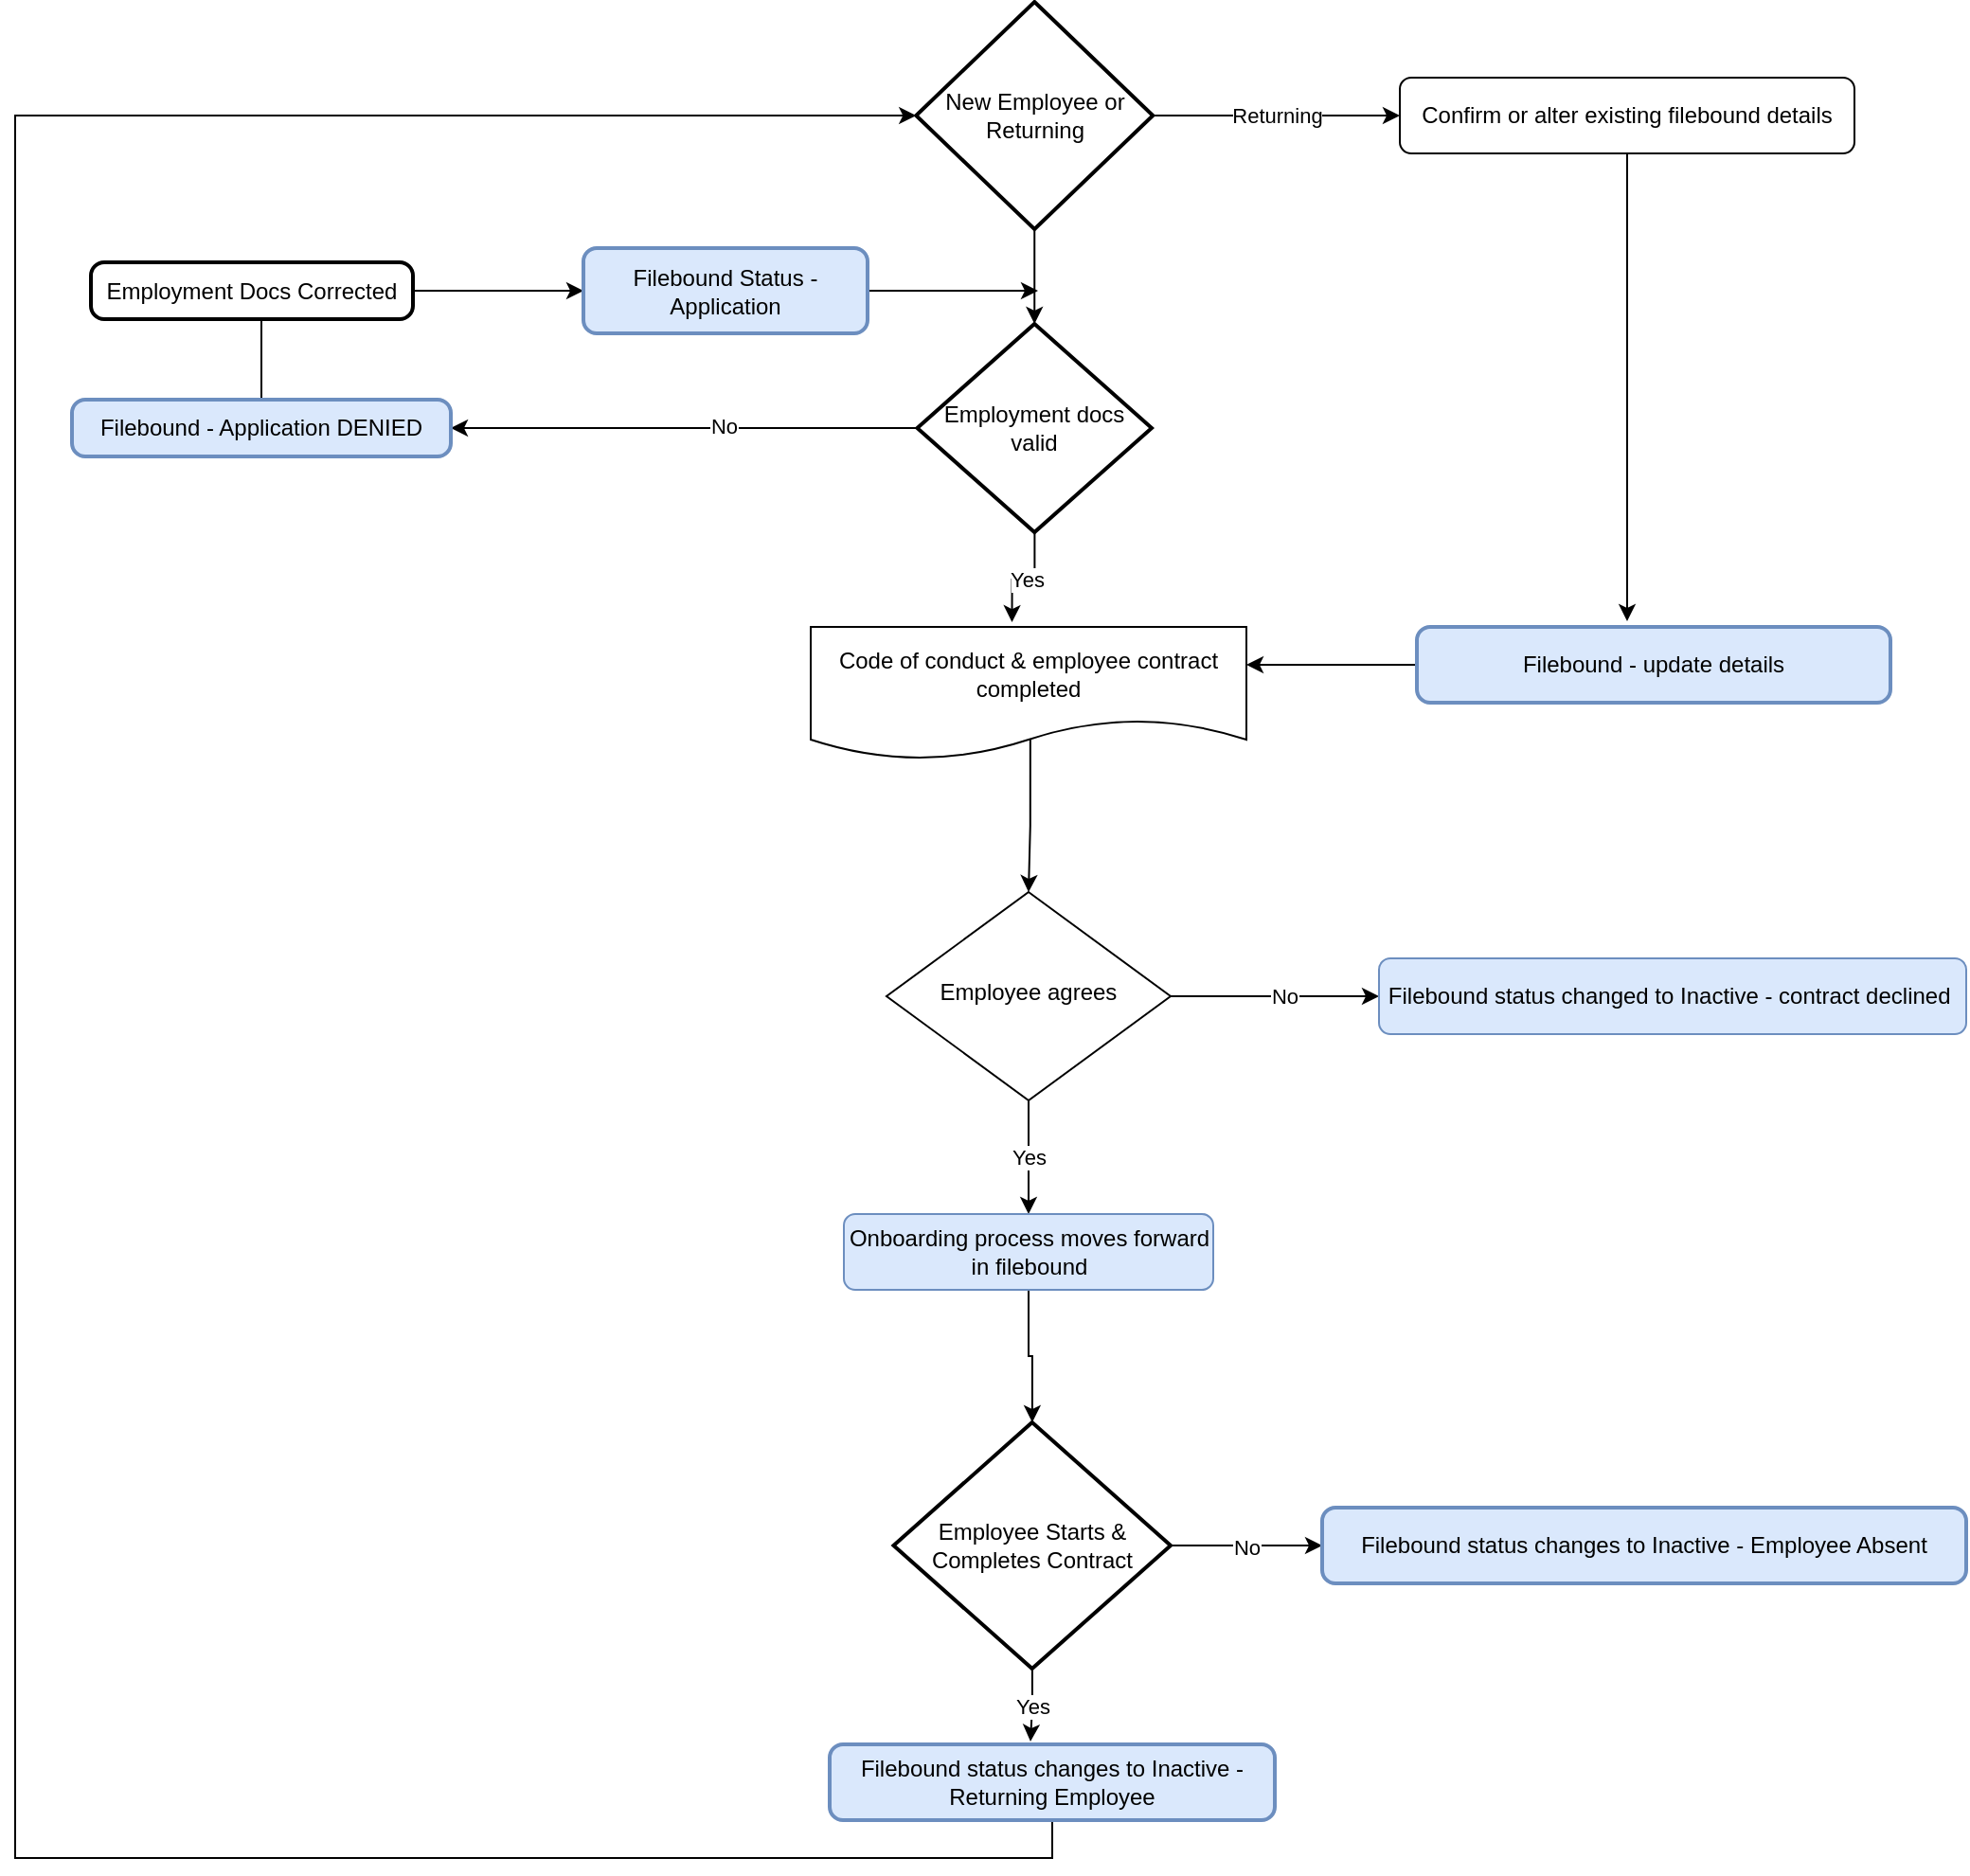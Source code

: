 <mxfile version="14.6.6" type="github">
  <diagram id="C5RBs43oDa-KdzZeNtuy" name="Page-1">
    <mxGraphModel dx="2152" dy="1270" grid="1" gridSize="10" guides="1" tooltips="1" connect="1" arrows="1" fold="1" page="1" pageScale="1" pageWidth="827" pageHeight="1169" math="0" shadow="0">
      <root>
        <mxCell id="WIyWlLk6GJQsqaUBKTNV-0" />
        <mxCell id="WIyWlLk6GJQsqaUBKTNV-1" parent="WIyWlLk6GJQsqaUBKTNV-0" />
        <mxCell id="yUZdv5OSXncJy-r2LeQn-17" value="No" style="edgeStyle=orthogonalEdgeStyle;rounded=0;orthogonalLoop=1;jettySize=auto;html=1;entryX=0;entryY=0.5;entryDx=0;entryDy=0;" edge="1" parent="WIyWlLk6GJQsqaUBKTNV-1" source="WIyWlLk6GJQsqaUBKTNV-10" target="WIyWlLk6GJQsqaUBKTNV-12">
          <mxGeometry x="0.093" relative="1" as="geometry">
            <Array as="points">
              <mxPoint x="940" y="555" />
              <mxPoint x="940" y="555" />
            </Array>
            <mxPoint as="offset" />
          </mxGeometry>
        </mxCell>
        <mxCell id="yUZdv5OSXncJy-r2LeQn-59" value="Yes" style="edgeStyle=orthogonalEdgeStyle;rounded=0;orthogonalLoop=1;jettySize=auto;html=1;entryX=0.5;entryY=0;entryDx=0;entryDy=0;" edge="1" parent="WIyWlLk6GJQsqaUBKTNV-1" source="WIyWlLk6GJQsqaUBKTNV-10" target="yUZdv5OSXncJy-r2LeQn-58">
          <mxGeometry relative="1" as="geometry" />
        </mxCell>
        <mxCell id="WIyWlLk6GJQsqaUBKTNV-10" value="Employee agrees" style="rhombus;whiteSpace=wrap;html=1;shadow=0;fontFamily=Helvetica;fontSize=12;align=center;strokeWidth=1;spacing=6;spacingTop=-4;" parent="WIyWlLk6GJQsqaUBKTNV-1" vertex="1">
          <mxGeometry x="730" y="500" width="150" height="110" as="geometry" />
        </mxCell>
        <mxCell id="yUZdv5OSXncJy-r2LeQn-27" style="edgeStyle=orthogonalEdgeStyle;rounded=0;orthogonalLoop=1;jettySize=auto;html=1;exitX=0.5;exitY=1;exitDx=0;exitDy=0;" edge="1" parent="WIyWlLk6GJQsqaUBKTNV-1" source="yUZdv5OSXncJy-r2LeQn-58" target="yUZdv5OSXncJy-r2LeQn-26">
          <mxGeometry relative="1" as="geometry">
            <mxPoint x="805" y="730" as="sourcePoint" />
          </mxGeometry>
        </mxCell>
        <mxCell id="WIyWlLk6GJQsqaUBKTNV-12" value="Filebound status changed to Inactive - contract declined&amp;nbsp;" style="rounded=1;whiteSpace=wrap;html=1;fontSize=12;glass=0;strokeWidth=1;shadow=0;fillColor=#dae8fc;strokeColor=#6c8ebf;" parent="WIyWlLk6GJQsqaUBKTNV-1" vertex="1">
          <mxGeometry x="990" y="535" width="310" height="40" as="geometry" />
        </mxCell>
        <mxCell id="yUZdv5OSXncJy-r2LeQn-6" style="edgeStyle=orthogonalEdgeStyle;rounded=0;orthogonalLoop=1;jettySize=auto;html=1;entryX=0.5;entryY=0;entryDx=0;entryDy=0;exitX=0.504;exitY=0.839;exitDx=0;exitDy=0;exitPerimeter=0;" edge="1" parent="WIyWlLk6GJQsqaUBKTNV-1" source="yUZdv5OSXncJy-r2LeQn-2" target="WIyWlLk6GJQsqaUBKTNV-10">
          <mxGeometry relative="1" as="geometry" />
        </mxCell>
        <mxCell id="yUZdv5OSXncJy-r2LeQn-2" value="Code of conduct &amp;amp; employee contract completed" style="shape=document;whiteSpace=wrap;html=1;boundedLbl=1;" vertex="1" parent="WIyWlLk6GJQsqaUBKTNV-1">
          <mxGeometry x="690" y="360" width="230" height="70" as="geometry" />
        </mxCell>
        <mxCell id="yUZdv5OSXncJy-r2LeQn-33" value="Returning" style="edgeStyle=orthogonalEdgeStyle;rounded=0;orthogonalLoop=1;jettySize=auto;html=1;entryX=0;entryY=0.5;entryDx=0;entryDy=0;" edge="1" parent="WIyWlLk6GJQsqaUBKTNV-1" source="yUZdv5OSXncJy-r2LeQn-19" target="yUZdv5OSXncJy-r2LeQn-32">
          <mxGeometry relative="1" as="geometry">
            <mxPoint x="900" y="160" as="targetPoint" />
          </mxGeometry>
        </mxCell>
        <mxCell id="yUZdv5OSXncJy-r2LeQn-46" style="edgeStyle=orthogonalEdgeStyle;rounded=0;orthogonalLoop=1;jettySize=auto;html=1;entryX=0.5;entryY=0;entryDx=0;entryDy=0;entryPerimeter=0;" edge="1" parent="WIyWlLk6GJQsqaUBKTNV-1" source="yUZdv5OSXncJy-r2LeQn-19" target="yUZdv5OSXncJy-r2LeQn-42">
          <mxGeometry relative="1" as="geometry" />
        </mxCell>
        <mxCell id="yUZdv5OSXncJy-r2LeQn-19" value="New Employee or Returning" style="strokeWidth=2;html=1;shape=mxgraph.flowchart.decision;whiteSpace=wrap;" vertex="1" parent="WIyWlLk6GJQsqaUBKTNV-1">
          <mxGeometry x="745.63" y="30" width="125" height="120" as="geometry" />
        </mxCell>
        <mxCell id="yUZdv5OSXncJy-r2LeQn-41" style="edgeStyle=orthogonalEdgeStyle;rounded=0;orthogonalLoop=1;jettySize=auto;html=1;entryX=0;entryY=0.5;entryDx=0;entryDy=0;entryPerimeter=0;" edge="1" parent="WIyWlLk6GJQsqaUBKTNV-1" source="yUZdv5OSXncJy-r2LeQn-24" target="yUZdv5OSXncJy-r2LeQn-19">
          <mxGeometry relative="1" as="geometry">
            <mxPoint x="730" y="90" as="targetPoint" />
            <Array as="points">
              <mxPoint x="270" y="1010" />
              <mxPoint x="270" y="90" />
            </Array>
          </mxGeometry>
        </mxCell>
        <mxCell id="yUZdv5OSXncJy-r2LeQn-24" value="Filebound status changes to Inactive - Returning Employee" style="rounded=1;whiteSpace=wrap;html=1;absoluteArcSize=1;arcSize=14;strokeWidth=2;fillColor=#dae8fc;strokeColor=#6c8ebf;" vertex="1" parent="WIyWlLk6GJQsqaUBKTNV-1">
          <mxGeometry x="700" y="950" width="235" height="40" as="geometry" />
        </mxCell>
        <mxCell id="yUZdv5OSXncJy-r2LeQn-28" value="Yes" style="edgeStyle=orthogonalEdgeStyle;rounded=0;orthogonalLoop=1;jettySize=auto;html=1;entryX=0.451;entryY=-0.039;entryDx=0;entryDy=0;entryPerimeter=0;" edge="1" parent="WIyWlLk6GJQsqaUBKTNV-1" source="yUZdv5OSXncJy-r2LeQn-26" target="yUZdv5OSXncJy-r2LeQn-24">
          <mxGeometry relative="1" as="geometry" />
        </mxCell>
        <mxCell id="yUZdv5OSXncJy-r2LeQn-30" value="No" style="edgeStyle=orthogonalEdgeStyle;rounded=0;orthogonalLoop=1;jettySize=auto;html=1;entryX=0;entryY=0.5;entryDx=0;entryDy=0;" edge="1" parent="WIyWlLk6GJQsqaUBKTNV-1" source="yUZdv5OSXncJy-r2LeQn-26">
          <mxGeometry relative="1" as="geometry">
            <mxPoint x="960" y="845" as="targetPoint" />
          </mxGeometry>
        </mxCell>
        <mxCell id="yUZdv5OSXncJy-r2LeQn-26" value="Employee Starts &amp;amp; Completes Contract&lt;br&gt;" style="strokeWidth=2;html=1;shape=mxgraph.flowchart.decision;whiteSpace=wrap;" vertex="1" parent="WIyWlLk6GJQsqaUBKTNV-1">
          <mxGeometry x="733.75" y="780" width="146.25" height="130" as="geometry" />
        </mxCell>
        <mxCell id="yUZdv5OSXncJy-r2LeQn-65" style="edgeStyle=orthogonalEdgeStyle;rounded=0;orthogonalLoop=1;jettySize=auto;html=1;entryX=0.444;entryY=-0.076;entryDx=0;entryDy=0;entryPerimeter=0;" edge="1" parent="WIyWlLk6GJQsqaUBKTNV-1" source="yUZdv5OSXncJy-r2LeQn-32" target="yUZdv5OSXncJy-r2LeQn-56">
          <mxGeometry relative="1" as="geometry" />
        </mxCell>
        <mxCell id="yUZdv5OSXncJy-r2LeQn-32" value="Confirm or alter existing filebound details" style="rounded=1;whiteSpace=wrap;html=1;" vertex="1" parent="WIyWlLk6GJQsqaUBKTNV-1">
          <mxGeometry x="1001" y="70" width="240" height="40" as="geometry" />
        </mxCell>
        <mxCell id="yUZdv5OSXncJy-r2LeQn-54" style="edgeStyle=orthogonalEdgeStyle;rounded=0;orthogonalLoop=1;jettySize=auto;html=1;" edge="1" parent="WIyWlLk6GJQsqaUBKTNV-1">
          <mxGeometry relative="1" as="geometry">
            <mxPoint x="920" y="380" as="targetPoint" />
            <mxPoint x="1010" y="380" as="sourcePoint" />
          </mxGeometry>
        </mxCell>
        <mxCell id="yUZdv5OSXncJy-r2LeQn-43" style="edgeStyle=orthogonalEdgeStyle;rounded=0;orthogonalLoop=1;jettySize=auto;html=1;entryX=1;entryY=0.5;entryDx=0;entryDy=0;" edge="1" parent="WIyWlLk6GJQsqaUBKTNV-1" source="yUZdv5OSXncJy-r2LeQn-42" target="yUZdv5OSXncJy-r2LeQn-45">
          <mxGeometry relative="1" as="geometry">
            <mxPoint x="580" y="240" as="targetPoint" />
          </mxGeometry>
        </mxCell>
        <mxCell id="yUZdv5OSXncJy-r2LeQn-44" value="No" style="edgeLabel;html=1;align=center;verticalAlign=middle;resizable=0;points=[];" vertex="1" connectable="0" parent="yUZdv5OSXncJy-r2LeQn-43">
          <mxGeometry x="-0.173" y="-1" relative="1" as="geometry">
            <mxPoint x="-1" as="offset" />
          </mxGeometry>
        </mxCell>
        <mxCell id="yUZdv5OSXncJy-r2LeQn-47" value="Yes" style="edgeStyle=orthogonalEdgeStyle;rounded=0;orthogonalLoop=1;jettySize=auto;html=1;entryX=0.462;entryY=-0.035;entryDx=0;entryDy=0;entryPerimeter=0;" edge="1" parent="WIyWlLk6GJQsqaUBKTNV-1" source="yUZdv5OSXncJy-r2LeQn-42" target="yUZdv5OSXncJy-r2LeQn-2">
          <mxGeometry relative="1" as="geometry" />
        </mxCell>
        <mxCell id="yUZdv5OSXncJy-r2LeQn-42" value="Employment docs valid" style="strokeWidth=2;html=1;shape=mxgraph.flowchart.decision;whiteSpace=wrap;" vertex="1" parent="WIyWlLk6GJQsqaUBKTNV-1">
          <mxGeometry x="746.25" y="200" width="123.75" height="110" as="geometry" />
        </mxCell>
        <mxCell id="yUZdv5OSXncJy-r2LeQn-49" style="edgeStyle=orthogonalEdgeStyle;rounded=0;orthogonalLoop=1;jettySize=auto;html=1;" edge="1" parent="WIyWlLk6GJQsqaUBKTNV-1" source="yUZdv5OSXncJy-r2LeQn-45">
          <mxGeometry relative="1" as="geometry">
            <mxPoint x="400" y="170" as="targetPoint" />
          </mxGeometry>
        </mxCell>
        <mxCell id="yUZdv5OSXncJy-r2LeQn-45" value="Filebound - Application DENIED" style="rounded=1;whiteSpace=wrap;html=1;absoluteArcSize=1;arcSize=14;strokeWidth=2;fillColor=#dae8fc;strokeColor=#6c8ebf;" vertex="1" parent="WIyWlLk6GJQsqaUBKTNV-1">
          <mxGeometry x="300" y="240" width="200" height="30" as="geometry" />
        </mxCell>
        <mxCell id="yUZdv5OSXncJy-r2LeQn-51" style="edgeStyle=orthogonalEdgeStyle;rounded=0;orthogonalLoop=1;jettySize=auto;html=1;entryX=0;entryY=0.5;entryDx=0;entryDy=0;" edge="1" parent="WIyWlLk6GJQsqaUBKTNV-1" source="yUZdv5OSXncJy-r2LeQn-48" target="yUZdv5OSXncJy-r2LeQn-55">
          <mxGeometry relative="1" as="geometry">
            <mxPoint x="540" y="160" as="targetPoint" />
          </mxGeometry>
        </mxCell>
        <mxCell id="yUZdv5OSXncJy-r2LeQn-48" value="Employment Docs Corrected" style="rounded=1;whiteSpace=wrap;html=1;absoluteArcSize=1;arcSize=14;strokeWidth=2;" vertex="1" parent="WIyWlLk6GJQsqaUBKTNV-1">
          <mxGeometry x="310" y="167.5" width="170" height="30" as="geometry" />
        </mxCell>
        <mxCell id="yUZdv5OSXncJy-r2LeQn-64" style="edgeStyle=orthogonalEdgeStyle;rounded=0;orthogonalLoop=1;jettySize=auto;html=1;" edge="1" parent="WIyWlLk6GJQsqaUBKTNV-1" source="yUZdv5OSXncJy-r2LeQn-55">
          <mxGeometry relative="1" as="geometry">
            <mxPoint x="810" y="182.5" as="targetPoint" />
          </mxGeometry>
        </mxCell>
        <mxCell id="yUZdv5OSXncJy-r2LeQn-55" value="Filebound Status - Application" style="rounded=1;whiteSpace=wrap;html=1;absoluteArcSize=1;arcSize=14;strokeWidth=2;fillColor=#dae8fc;strokeColor=#6c8ebf;" vertex="1" parent="WIyWlLk6GJQsqaUBKTNV-1">
          <mxGeometry x="570" y="160" width="150" height="45" as="geometry" />
        </mxCell>
        <mxCell id="yUZdv5OSXncJy-r2LeQn-56" value="Filebound - update details" style="rounded=1;whiteSpace=wrap;html=1;absoluteArcSize=1;arcSize=14;strokeWidth=2;fillColor=#dae8fc;strokeColor=#6c8ebf;" vertex="1" parent="WIyWlLk6GJQsqaUBKTNV-1">
          <mxGeometry x="1010" y="360" width="250" height="40" as="geometry" />
        </mxCell>
        <mxCell id="yUZdv5OSXncJy-r2LeQn-57" value="Filebound status changes to Inactive - Employee Absent" style="rounded=1;whiteSpace=wrap;html=1;absoluteArcSize=1;arcSize=14;strokeWidth=2;fillColor=#dae8fc;strokeColor=#6c8ebf;" vertex="1" parent="WIyWlLk6GJQsqaUBKTNV-1">
          <mxGeometry x="960" y="825" width="340" height="40" as="geometry" />
        </mxCell>
        <mxCell id="yUZdv5OSXncJy-r2LeQn-58" value="Onboarding process moves forward in filebound" style="rounded=1;whiteSpace=wrap;html=1;fontSize=12;glass=0;strokeWidth=1;shadow=0;fillColor=#dae8fc;strokeColor=#6c8ebf;" vertex="1" parent="WIyWlLk6GJQsqaUBKTNV-1">
          <mxGeometry x="707.5" y="670" width="195" height="40" as="geometry" />
        </mxCell>
      </root>
    </mxGraphModel>
  </diagram>
</mxfile>
